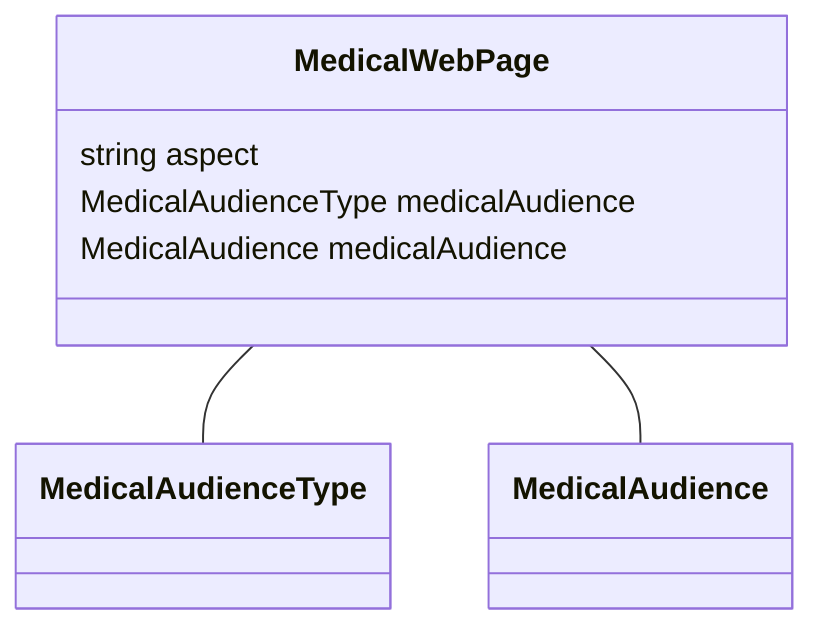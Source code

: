 classDiagram
  MedicalWebPage -- MedicalAudienceType
  MedicalWebPage -- MedicalAudience


class MedicalWebPage {

  string aspect
  MedicalAudienceType medicalAudience
  MedicalAudience medicalAudience

 }
